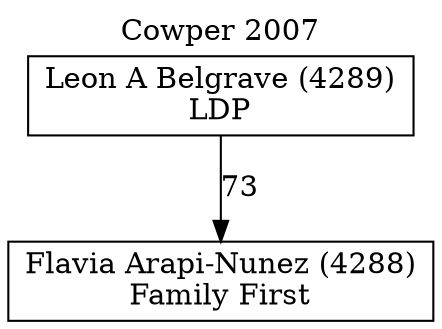 // House preference flow
digraph "Flavia Arapi-Nunez (4288)_Cowper_2007" {
	graph [label="Cowper 2007" labelloc=t mclimit=10]
	node [shape=box]
	"Flavia Arapi-Nunez (4288)" [label="Flavia Arapi-Nunez (4288)
Family First"]
	"Leon A Belgrave (4289)" [label="Leon A Belgrave (4289)
LDP"]
	"Leon A Belgrave (4289)" -> "Flavia Arapi-Nunez (4288)" [label=73]
}
